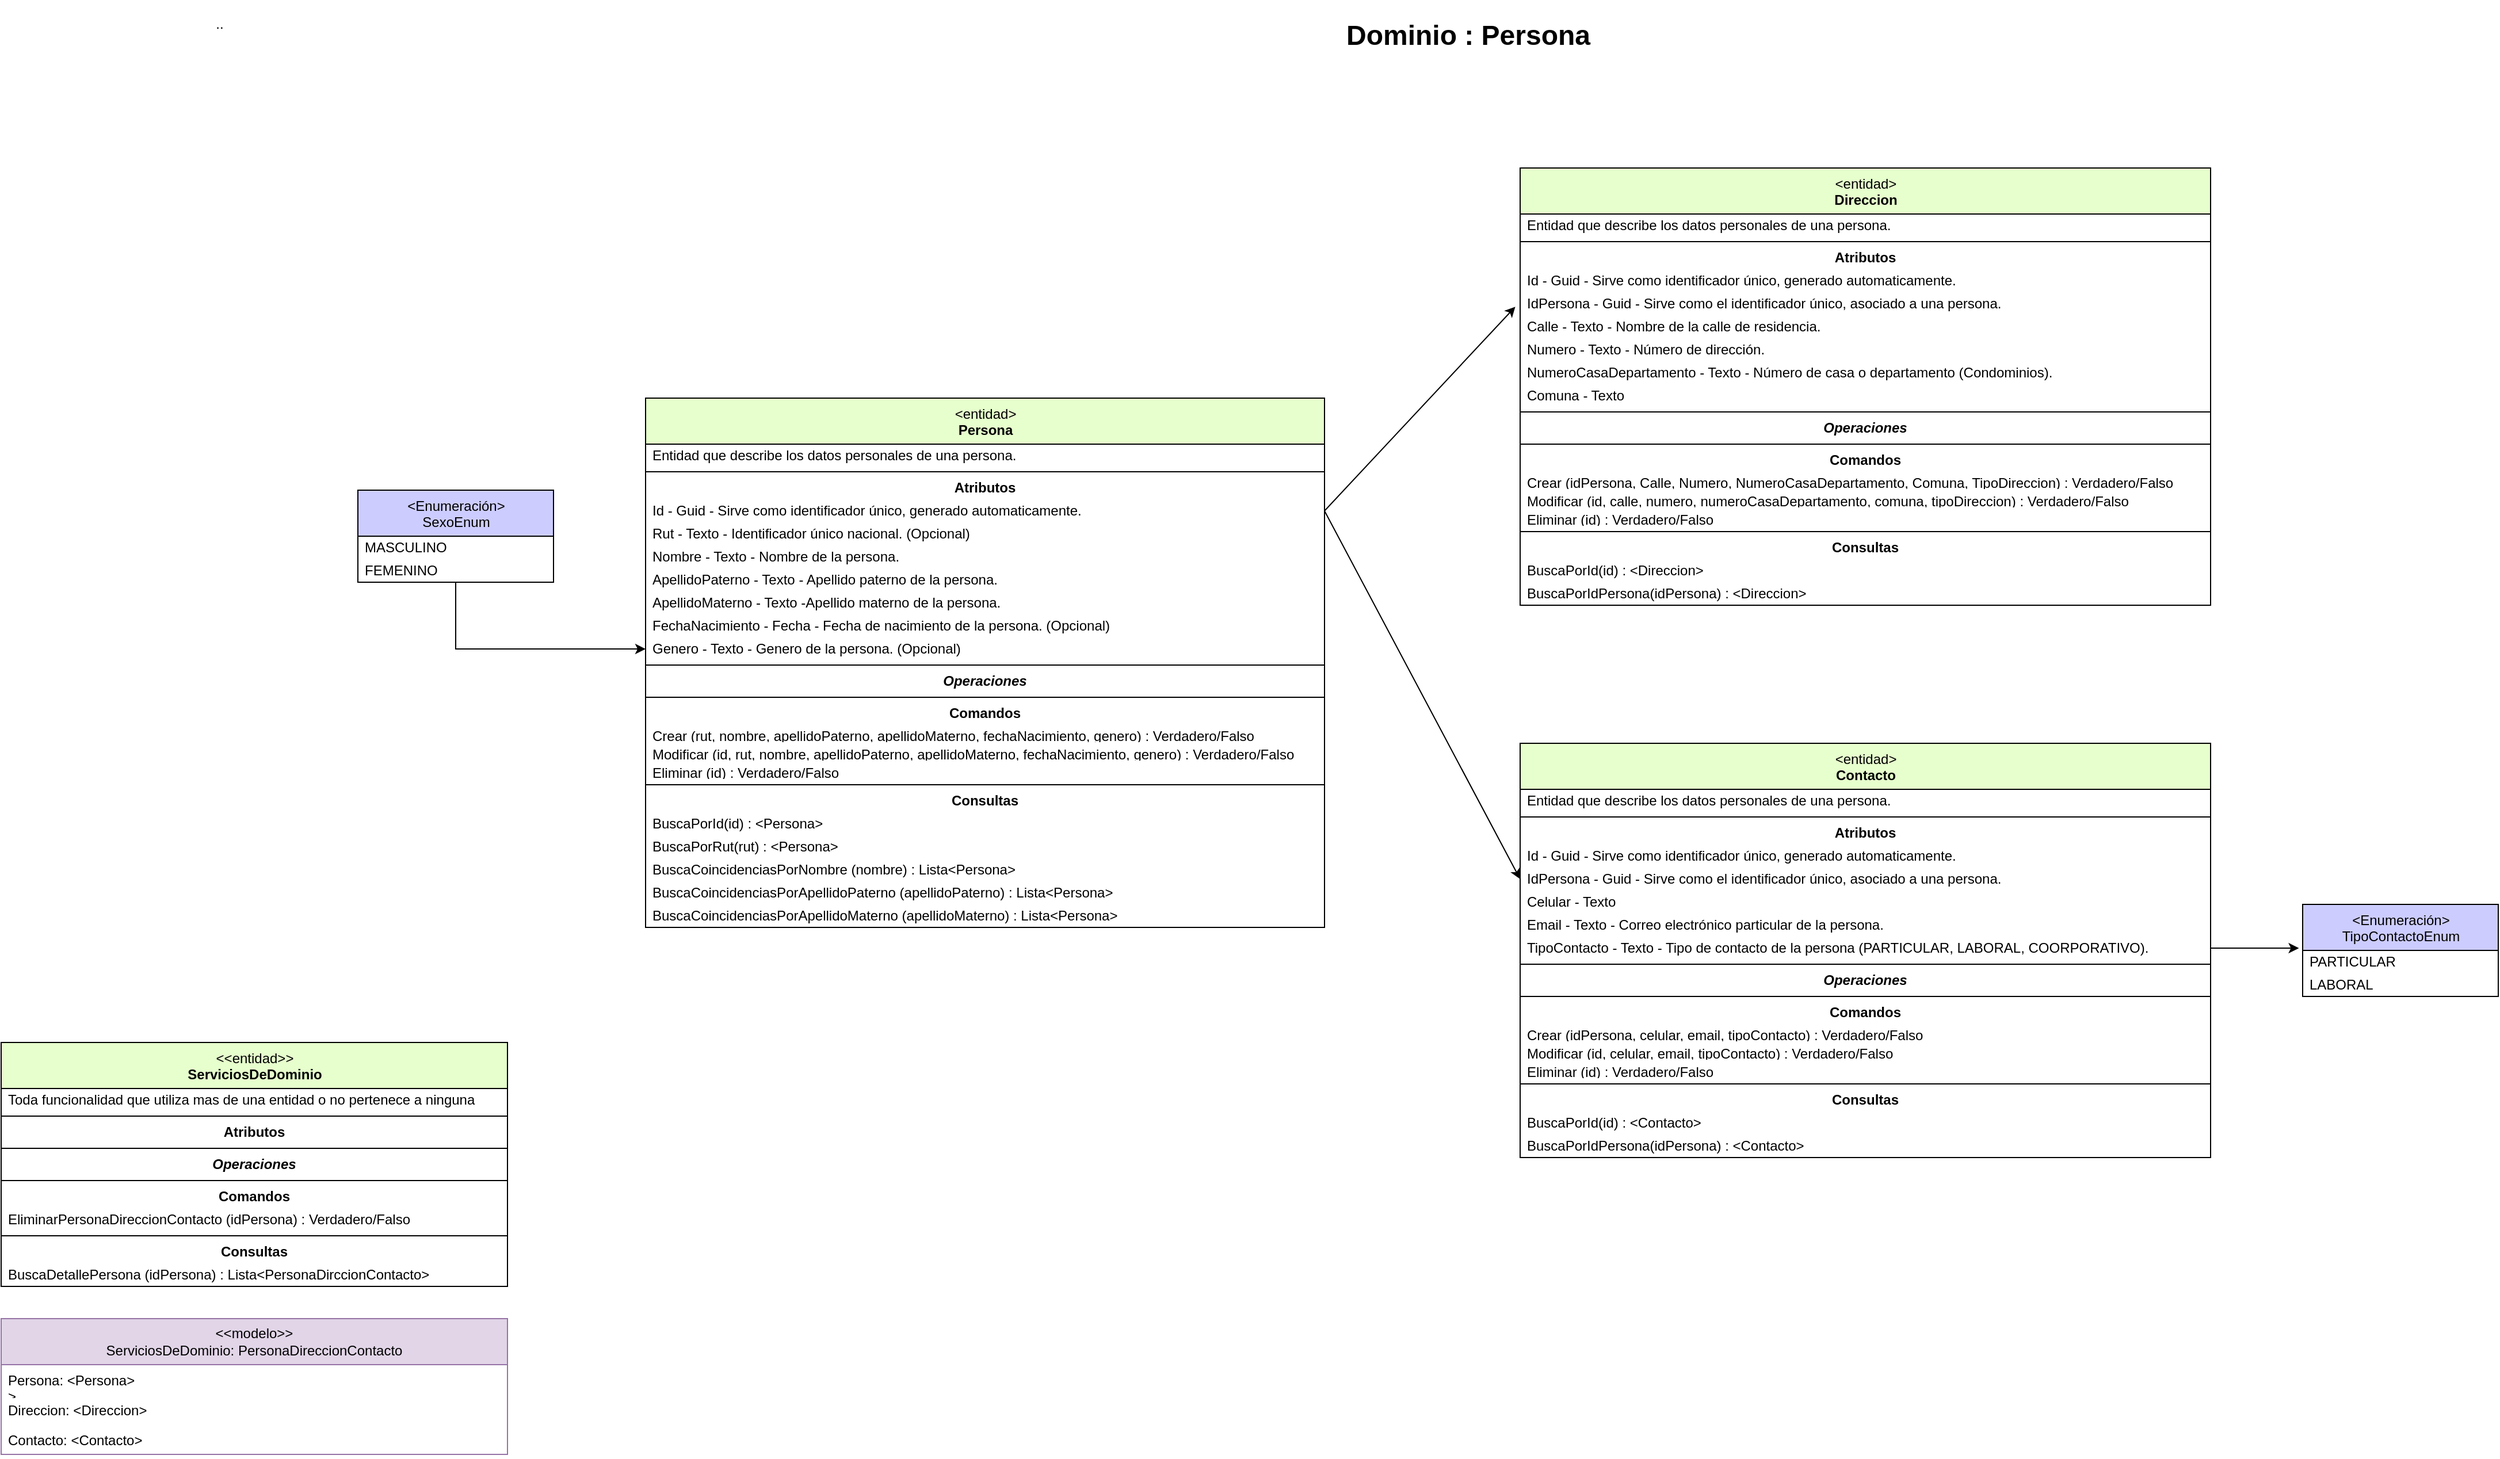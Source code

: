 <mxfile version="22.1.16" type="device">
  <diagram id="axaJpA255Qp3xF8ieOo0" name="Dominio Transitos">
    <mxGraphModel dx="3117" dy="389" grid="1" gridSize="10" guides="1" tooltips="1" connect="1" arrows="1" fold="1" page="1" pageScale="1" pageWidth="1169" pageHeight="827" math="0" shadow="0">
      <root>
        <mxCell id="0" />
        <mxCell id="1" parent="0" />
        <mxCell id="pYLswrqZYhPvGG6OncnL-1" value="&amp;lt;entidad&amp;gt;&lt;br&gt;&lt;b&gt;Persona&lt;/b&gt;" style="swimlane;fontStyle=0;align=center;verticalAlign=top;childLayout=stackLayout;horizontal=1;startSize=40;horizontalStack=0;resizeParent=1;resizeParentMax=0;resizeLast=0;collapsible=0;marginBottom=0;html=1;fillColor=#E6FFCC;" parent="1" vertex="1">
          <mxGeometry x="-760" y="360" width="590" height="460" as="geometry" />
        </mxCell>
        <mxCell id="pYLswrqZYhPvGG6OncnL-85" value="Entidad que describe los datos personales de una persona." style="text;html=1;strokeColor=none;fillColor=none;align=left;verticalAlign=middle;spacingLeft=4;spacingRight=4;overflow=hidden;rotatable=0;points=[[0,0.5],[1,0.5]];portConstraint=eastwest;" parent="pYLswrqZYhPvGG6OncnL-1" vertex="1">
          <mxGeometry y="40" width="590" height="20" as="geometry" />
        </mxCell>
        <mxCell id="pYLswrqZYhPvGG6OncnL-84" value="" style="line;strokeWidth=1;fillColor=none;align=left;verticalAlign=middle;spacingTop=-1;spacingLeft=3;spacingRight=3;rotatable=0;labelPosition=right;points=[];portConstraint=eastwest;" parent="pYLswrqZYhPvGG6OncnL-1" vertex="1">
          <mxGeometry y="60" width="590" height="8" as="geometry" />
        </mxCell>
        <mxCell id="pYLswrqZYhPvGG6OncnL-2" value="&lt;b&gt;Atributos&lt;/b&gt;" style="text;html=1;strokeColor=none;fillColor=none;align=center;verticalAlign=middle;spacingLeft=4;spacingRight=4;overflow=hidden;rotatable=0;points=[[0,0.5],[1,0.5]];portConstraint=eastwest;" parent="pYLswrqZYhPvGG6OncnL-1" vertex="1">
          <mxGeometry y="68" width="590" height="20" as="geometry" />
        </mxCell>
        <mxCell id="JHnltL8-nJGzwgej-gKU-2" value="Id - Guid - Sirve como identificador único, generado automaticamente." style="text;html=1;strokeColor=none;fillColor=none;align=left;verticalAlign=middle;spacingLeft=4;spacingRight=4;overflow=hidden;rotatable=0;points=[[0,0.5],[1,0.5]];portConstraint=eastwest;" parent="pYLswrqZYhPvGG6OncnL-1" vertex="1">
          <mxGeometry y="88" width="590" height="20" as="geometry" />
        </mxCell>
        <mxCell id="pYLswrqZYhPvGG6OncnL-11" value="Rut - Texto - Identificador único nacional. (Opcional)" style="text;html=1;strokeColor=none;fillColor=none;align=left;verticalAlign=middle;spacingLeft=4;spacingRight=4;overflow=hidden;rotatable=0;points=[[0,0.5],[1,0.5]];portConstraint=eastwest;" parent="pYLswrqZYhPvGG6OncnL-1" vertex="1">
          <mxGeometry y="108" width="590" height="20" as="geometry" />
        </mxCell>
        <mxCell id="EbXu0sz_ChYEm4_ZpIHF-2" value="Nombre&amp;nbsp;- Texto - Nombre de la persona." style="text;html=1;strokeColor=none;fillColor=none;align=left;verticalAlign=middle;spacingLeft=4;spacingRight=4;overflow=hidden;rotatable=0;points=[[0,0.5],[1,0.5]];portConstraint=eastwest;" parent="pYLswrqZYhPvGG6OncnL-1" vertex="1">
          <mxGeometry y="128" width="590" height="20" as="geometry" />
        </mxCell>
        <mxCell id="EbXu0sz_ChYEm4_ZpIHF-1" value="ApellidoPaterno&amp;nbsp;- Texto - Apellido paterno de la persona." style="text;html=1;strokeColor=none;fillColor=none;align=left;verticalAlign=middle;spacingLeft=4;spacingRight=4;overflow=hidden;rotatable=0;points=[[0,0.5],[1,0.5]];portConstraint=eastwest;" parent="pYLswrqZYhPvGG6OncnL-1" vertex="1">
          <mxGeometry y="148" width="590" height="20" as="geometry" />
        </mxCell>
        <mxCell id="EbXu0sz_ChYEm4_ZpIHF-5" value="ApellidoMaterno&amp;nbsp;- Texto -Apellido materno de la persona." style="text;html=1;strokeColor=none;fillColor=none;align=left;verticalAlign=middle;spacingLeft=4;spacingRight=4;overflow=hidden;rotatable=0;points=[[0,0.5],[1,0.5]];portConstraint=eastwest;" parent="pYLswrqZYhPvGG6OncnL-1" vertex="1">
          <mxGeometry y="168" width="590" height="20" as="geometry" />
        </mxCell>
        <mxCell id="EbXu0sz_ChYEm4_ZpIHF-4" value="FechaNacimiento - Fecha - Fecha de nacimiento de la persona. (Opcional)" style="text;html=1;strokeColor=none;fillColor=none;align=left;verticalAlign=middle;spacingLeft=4;spacingRight=4;overflow=hidden;rotatable=0;points=[[0,0.5],[1,0.5]];portConstraint=eastwest;" parent="pYLswrqZYhPvGG6OncnL-1" vertex="1">
          <mxGeometry y="188" width="590" height="20" as="geometry" />
        </mxCell>
        <mxCell id="EbXu0sz_ChYEm4_ZpIHF-3" value="Genero - Texto - Genero de la persona. (Opcional)" style="text;html=1;strokeColor=none;fillColor=none;align=left;verticalAlign=middle;spacingLeft=4;spacingRight=4;overflow=hidden;rotatable=0;points=[[0,0.5],[1,0.5]];portConstraint=eastwest;" parent="pYLswrqZYhPvGG6OncnL-1" vertex="1">
          <mxGeometry y="208" width="590" height="20" as="geometry" />
        </mxCell>
        <mxCell id="pYLswrqZYhPvGG6OncnL-6" value="" style="line;strokeWidth=1;fillColor=none;align=left;verticalAlign=middle;spacingTop=-1;spacingLeft=3;spacingRight=3;rotatable=0;labelPosition=right;points=[];portConstraint=eastwest;" parent="pYLswrqZYhPvGG6OncnL-1" vertex="1">
          <mxGeometry y="228" width="590" height="8" as="geometry" />
        </mxCell>
        <mxCell id="pYLswrqZYhPvGG6OncnL-7" value="&lt;b&gt;&lt;i&gt;Operaciones&lt;/i&gt;&lt;/b&gt;" style="text;html=1;strokeColor=none;fillColor=none;align=center;verticalAlign=middle;spacingLeft=4;spacingRight=4;overflow=hidden;rotatable=0;points=[[0,0.5],[1,0.5]];portConstraint=eastwest;" parent="pYLswrqZYhPvGG6OncnL-1" vertex="1">
          <mxGeometry y="236" width="590" height="20" as="geometry" />
        </mxCell>
        <mxCell id="pYLswrqZYhPvGG6OncnL-16" value="" style="line;strokeWidth=1;fillColor=none;align=left;verticalAlign=middle;spacingTop=-1;spacingLeft=3;spacingRight=3;rotatable=0;labelPosition=right;points=[];portConstraint=eastwest;" parent="pYLswrqZYhPvGG6OncnL-1" vertex="1">
          <mxGeometry y="256" width="590" height="8" as="geometry" />
        </mxCell>
        <mxCell id="pYLswrqZYhPvGG6OncnL-18" value="&lt;b&gt;Comandos&lt;/b&gt;" style="text;html=1;strokeColor=none;fillColor=none;align=center;verticalAlign=middle;spacingLeft=4;spacingRight=4;overflow=hidden;rotatable=0;points=[[0,0.5],[1,0.5]];portConstraint=eastwest;" parent="pYLswrqZYhPvGG6OncnL-1" vertex="1">
          <mxGeometry y="264" width="590" height="20" as="geometry" />
        </mxCell>
        <mxCell id="EbXu0sz_ChYEm4_ZpIHF-32" value="&lt;div&gt;Crear (rut, nombre, apellidoPaterno, apellidoMaterno, fechaNacimiento, genero&lt;span style=&quot;background-color: initial;&quot;&gt;) : Verdadero/Falso&lt;/span&gt;&lt;/div&gt;" style="text;html=1;strokeColor=none;fillColor=none;align=left;verticalAlign=middle;spacingLeft=4;spacingRight=4;overflow=hidden;rotatable=0;points=[[0,0.5],[1,0.5]];portConstraint=eastwest;" parent="pYLswrqZYhPvGG6OncnL-1" vertex="1">
          <mxGeometry y="284" width="590" height="16" as="geometry" />
        </mxCell>
        <mxCell id="EbXu0sz_ChYEm4_ZpIHF-34" value="&lt;div&gt;Modificar (id, rut, nombre, apellidoPaterno, apellidoMaterno, fechaNacimiento, genero&lt;span style=&quot;background-color: initial;&quot;&gt;) : Verdadero/Falso&lt;/span&gt;&lt;/div&gt;" style="text;html=1;strokeColor=none;fillColor=none;align=left;verticalAlign=middle;spacingLeft=4;spacingRight=4;overflow=hidden;rotatable=0;points=[[0,0.5],[1,0.5]];portConstraint=eastwest;" parent="pYLswrqZYhPvGG6OncnL-1" vertex="1">
          <mxGeometry y="300" width="590" height="16" as="geometry" />
        </mxCell>
        <mxCell id="EbXu0sz_ChYEm4_ZpIHF-35" value="&lt;div&gt;Eliminar (id&lt;span style=&quot;background-color: initial;&quot;&gt;) : Verdadero/Falso&lt;/span&gt;&lt;/div&gt;" style="text;html=1;strokeColor=none;fillColor=none;align=left;verticalAlign=middle;spacingLeft=4;spacingRight=4;overflow=hidden;rotatable=0;points=[[0,0.5],[1,0.5]];portConstraint=eastwest;" parent="pYLswrqZYhPvGG6OncnL-1" vertex="1">
          <mxGeometry y="316" width="590" height="16" as="geometry" />
        </mxCell>
        <mxCell id="pYLswrqZYhPvGG6OncnL-17" value="" style="line;strokeWidth=1;fillColor=none;align=left;verticalAlign=middle;spacingTop=-1;spacingLeft=3;spacingRight=3;rotatable=0;labelPosition=right;points=[];portConstraint=eastwest;" parent="pYLswrqZYhPvGG6OncnL-1" vertex="1">
          <mxGeometry y="332" width="590" height="8" as="geometry" />
        </mxCell>
        <mxCell id="pYLswrqZYhPvGG6OncnL-20" value="&lt;b&gt;Consultas&lt;/b&gt;" style="text;html=1;strokeColor=none;fillColor=none;align=center;verticalAlign=middle;spacingLeft=4;spacingRight=4;overflow=hidden;rotatable=0;points=[[0,0.5],[1,0.5]];portConstraint=eastwest;" parent="pYLswrqZYhPvGG6OncnL-1" vertex="1">
          <mxGeometry y="340" width="590" height="20" as="geometry" />
        </mxCell>
        <mxCell id="EbXu0sz_ChYEm4_ZpIHF-28" value="BuscaPorId(id) : &amp;lt;Persona&amp;gt;" style="text;html=1;strokeColor=none;fillColor=none;align=left;verticalAlign=middle;spacingLeft=4;spacingRight=4;overflow=hidden;rotatable=0;points=[[0,0.5],[1,0.5]];portConstraint=eastwest;" parent="pYLswrqZYhPvGG6OncnL-1" vertex="1">
          <mxGeometry y="360" width="590" height="20" as="geometry" />
        </mxCell>
        <mxCell id="pYLswrqZYhPvGG6OncnL-19" value="BuscaPorRut(rut) : &amp;lt;Persona&amp;gt;" style="text;html=1;strokeColor=none;fillColor=none;align=left;verticalAlign=middle;spacingLeft=4;spacingRight=4;overflow=hidden;rotatable=0;points=[[0,0.5],[1,0.5]];portConstraint=eastwest;" parent="pYLswrqZYhPvGG6OncnL-1" vertex="1">
          <mxGeometry y="380" width="590" height="20" as="geometry" />
        </mxCell>
        <mxCell id="jItyzTxoOIZ2TyoVM4FB-1" value="BuscaCoincidenciasPorNombre&amp;nbsp;(nombre) : Lista&amp;lt;Persona&amp;gt;" style="text;html=1;strokeColor=none;fillColor=none;align=left;verticalAlign=middle;spacingLeft=4;spacingRight=4;overflow=hidden;rotatable=0;points=[[0,0.5],[1,0.5]];portConstraint=eastwest;" parent="pYLswrqZYhPvGG6OncnL-1" vertex="1">
          <mxGeometry y="400" width="590" height="20" as="geometry" />
        </mxCell>
        <mxCell id="EbXu0sz_ChYEm4_ZpIHF-30" value="BuscaCoincidenciasPorApellidoPaterno&amp;nbsp;(apellidoPaterno) : Lista&amp;lt;Persona&amp;gt;" style="text;html=1;strokeColor=none;fillColor=none;align=left;verticalAlign=middle;spacingLeft=4;spacingRight=4;overflow=hidden;rotatable=0;points=[[0,0.5],[1,0.5]];portConstraint=eastwest;" parent="pYLswrqZYhPvGG6OncnL-1" vertex="1">
          <mxGeometry y="420" width="590" height="20" as="geometry" />
        </mxCell>
        <mxCell id="EbXu0sz_ChYEm4_ZpIHF-31" value="BuscaCoincidenciasPorApellidoMaterno&amp;nbsp;(apellidoMaterno) : Lista&amp;lt;Persona&amp;gt;" style="text;html=1;strokeColor=none;fillColor=none;align=left;verticalAlign=middle;spacingLeft=4;spacingRight=4;overflow=hidden;rotatable=0;points=[[0,0.5],[1,0.5]];portConstraint=eastwest;" parent="pYLswrqZYhPvGG6OncnL-1" vertex="1">
          <mxGeometry y="440" width="590" height="20" as="geometry" />
        </mxCell>
        <mxCell id="pYLswrqZYhPvGG6OncnL-24" value="&lt;h1&gt;&lt;b&gt;&lt;font style=&quot;font-size: 24px;&quot;&gt;Dominio : Persona&lt;/font&gt;&lt;/b&gt;&lt;/h1&gt;" style="text;html=1;strokeColor=none;fillColor=none;align=center;verticalAlign=middle;whiteSpace=wrap;rounded=0;" parent="1" vertex="1">
          <mxGeometry x="-200" y="30" width="310" height="30" as="geometry" />
        </mxCell>
        <mxCell id="sDX3-OLwFtqE5IQQ1U1f-1" value=".." style="text;html=1;strokeColor=none;fillColor=none;align=center;verticalAlign=middle;whiteSpace=wrap;rounded=0;" parent="1" vertex="1">
          <mxGeometry x="-1140" y="20" width="20" height="30" as="geometry" />
        </mxCell>
        <mxCell id="ojsnW5uk8s9jWQKCF5yM-29" style="edgeStyle=orthogonalEdgeStyle;rounded=0;orthogonalLoop=1;jettySize=auto;html=1;entryX=0;entryY=0.5;entryDx=0;entryDy=0;" parent="1" source="ojsnW5uk8s9jWQKCF5yM-25" target="EbXu0sz_ChYEm4_ZpIHF-3" edge="1">
          <mxGeometry relative="1" as="geometry">
            <mxPoint x="-814.34" y="539.46" as="targetPoint" />
          </mxGeometry>
        </mxCell>
        <mxCell id="ojsnW5uk8s9jWQKCF5yM-25" value="&amp;lt;Enumeración&amp;gt;&lt;br&gt;SexoEnum" style="swimlane;fontStyle=0;align=center;verticalAlign=top;childLayout=stackLayout;horizontal=1;startSize=40;horizontalStack=0;resizeParent=1;resizeParentMax=0;resizeLast=0;collapsible=0;marginBottom=0;html=1;fillColor=#CCCCFF;" parent="1" vertex="1">
          <mxGeometry x="-1010" y="440" width="170" height="80" as="geometry" />
        </mxCell>
        <mxCell id="EbXu0sz_ChYEm4_ZpIHF-63" value="MASCULINO" style="text;html=1;strokeColor=none;fillColor=none;align=left;verticalAlign=middle;spacingLeft=4;spacingRight=4;overflow=hidden;rotatable=0;points=[[0,0.5],[1,0.5]];portConstraint=eastwest;" parent="ojsnW5uk8s9jWQKCF5yM-25" vertex="1">
          <mxGeometry y="40" width="170" height="20" as="geometry" />
        </mxCell>
        <mxCell id="EbXu0sz_ChYEm4_ZpIHF-64" value="FEMENINO" style="text;html=1;strokeColor=none;fillColor=none;align=left;verticalAlign=middle;spacingLeft=4;spacingRight=4;overflow=hidden;rotatable=0;points=[[0,0.5],[1,0.5]];portConstraint=eastwest;" parent="ojsnW5uk8s9jWQKCF5yM-25" vertex="1">
          <mxGeometry y="60" width="170" height="20" as="geometry" />
        </mxCell>
        <mxCell id="EbXu0sz_ChYEm4_ZpIHF-36" value="&amp;lt;entidad&amp;gt;&lt;br&gt;&lt;b&gt;Direccion&lt;/b&gt;" style="swimlane;fontStyle=0;align=center;verticalAlign=top;childLayout=stackLayout;horizontal=1;startSize=40;horizontalStack=0;resizeParent=1;resizeParentMax=0;resizeLast=0;collapsible=0;marginBottom=0;html=1;fillColor=#E6FFCC;" parent="1" vertex="1">
          <mxGeometry y="160" width="600" height="380" as="geometry" />
        </mxCell>
        <mxCell id="EbXu0sz_ChYEm4_ZpIHF-37" value="Entidad que describe los datos personales de una persona." style="text;html=1;strokeColor=none;fillColor=none;align=left;verticalAlign=middle;spacingLeft=4;spacingRight=4;overflow=hidden;rotatable=0;points=[[0,0.5],[1,0.5]];portConstraint=eastwest;" parent="EbXu0sz_ChYEm4_ZpIHF-36" vertex="1">
          <mxGeometry y="40" width="600" height="20" as="geometry" />
        </mxCell>
        <mxCell id="EbXu0sz_ChYEm4_ZpIHF-38" value="" style="line;strokeWidth=1;fillColor=none;align=left;verticalAlign=middle;spacingTop=-1;spacingLeft=3;spacingRight=3;rotatable=0;labelPosition=right;points=[];portConstraint=eastwest;" parent="EbXu0sz_ChYEm4_ZpIHF-36" vertex="1">
          <mxGeometry y="60" width="600" height="8" as="geometry" />
        </mxCell>
        <mxCell id="EbXu0sz_ChYEm4_ZpIHF-39" value="&lt;b&gt;Atributos&lt;/b&gt;" style="text;html=1;strokeColor=none;fillColor=none;align=center;verticalAlign=middle;spacingLeft=4;spacingRight=4;overflow=hidden;rotatable=0;points=[[0,0.5],[1,0.5]];portConstraint=eastwest;" parent="EbXu0sz_ChYEm4_ZpIHF-36" vertex="1">
          <mxGeometry y="68" width="600" height="20" as="geometry" />
        </mxCell>
        <mxCell id="EbXu0sz_ChYEm4_ZpIHF-40" value="Id - Guid&amp;nbsp;- Sirve como identificador único, generado automaticamente." style="text;html=1;strokeColor=none;fillColor=none;align=left;verticalAlign=middle;spacingLeft=4;spacingRight=4;overflow=hidden;rotatable=0;points=[[0,0.5],[1,0.5]];portConstraint=eastwest;" parent="EbXu0sz_ChYEm4_ZpIHF-36" vertex="1">
          <mxGeometry y="88" width="600" height="20" as="geometry" />
        </mxCell>
        <mxCell id="EbXu0sz_ChYEm4_ZpIHF-61" value="IdPersona - Guid - Sirve como el identificador único, asociado a una persona." style="text;html=1;strokeColor=none;fillColor=none;align=left;verticalAlign=middle;spacingLeft=4;spacingRight=4;overflow=hidden;rotatable=0;points=[[0,0.5],[1,0.5]];portConstraint=eastwest;" parent="EbXu0sz_ChYEm4_ZpIHF-36" vertex="1">
          <mxGeometry y="108" width="600" height="20" as="geometry" />
        </mxCell>
        <mxCell id="EbXu0sz_ChYEm4_ZpIHF-66" value="Calle - Texto - Nombre de la calle de residencia." style="text;html=1;strokeColor=none;fillColor=none;align=left;verticalAlign=middle;spacingLeft=4;spacingRight=4;overflow=hidden;rotatable=0;points=[[0,0.5],[1,0.5]];portConstraint=eastwest;" parent="EbXu0sz_ChYEm4_ZpIHF-36" vertex="1">
          <mxGeometry y="128" width="600" height="20" as="geometry" />
        </mxCell>
        <mxCell id="CUUe3MoHiiGY6zqLGDCS-44" value="Numero - Texto - Número de dirección." style="text;html=1;strokeColor=none;fillColor=none;align=left;verticalAlign=middle;spacingLeft=4;spacingRight=4;overflow=hidden;rotatable=0;points=[[0,0.5],[1,0.5]];portConstraint=eastwest;" parent="EbXu0sz_ChYEm4_ZpIHF-36" vertex="1">
          <mxGeometry y="148" width="600" height="20" as="geometry" />
        </mxCell>
        <mxCell id="CUUe3MoHiiGY6zqLGDCS-65" value="NumeroCasaDepartamento - Texto - Número de casa o departamento (Condominios)." style="text;html=1;strokeColor=none;fillColor=none;align=left;verticalAlign=middle;spacingLeft=4;spacingRight=4;overflow=hidden;rotatable=0;points=[[0,0.5],[1,0.5]];portConstraint=eastwest;" parent="EbXu0sz_ChYEm4_ZpIHF-36" vertex="1">
          <mxGeometry y="168" width="600" height="20" as="geometry" />
        </mxCell>
        <mxCell id="CUUe3MoHiiGY6zqLGDCS-66" value="Comuna - Texto" style="text;html=1;strokeColor=none;fillColor=none;align=left;verticalAlign=middle;spacingLeft=4;spacingRight=4;overflow=hidden;rotatable=0;points=[[0,0.5],[1,0.5]];portConstraint=eastwest;" parent="EbXu0sz_ChYEm4_ZpIHF-36" vertex="1">
          <mxGeometry y="188" width="600" height="20" as="geometry" />
        </mxCell>
        <mxCell id="EbXu0sz_ChYEm4_ZpIHF-47" value="" style="line;strokeWidth=1;fillColor=none;align=left;verticalAlign=middle;spacingTop=-1;spacingLeft=3;spacingRight=3;rotatable=0;labelPosition=right;points=[];portConstraint=eastwest;" parent="EbXu0sz_ChYEm4_ZpIHF-36" vertex="1">
          <mxGeometry y="208" width="600" height="8" as="geometry" />
        </mxCell>
        <mxCell id="EbXu0sz_ChYEm4_ZpIHF-48" value="&lt;b&gt;&lt;i&gt;Operaciones&lt;/i&gt;&lt;/b&gt;" style="text;html=1;strokeColor=none;fillColor=none;align=center;verticalAlign=middle;spacingLeft=4;spacingRight=4;overflow=hidden;rotatable=0;points=[[0,0.5],[1,0.5]];portConstraint=eastwest;" parent="EbXu0sz_ChYEm4_ZpIHF-36" vertex="1">
          <mxGeometry y="216" width="600" height="20" as="geometry" />
        </mxCell>
        <mxCell id="EbXu0sz_ChYEm4_ZpIHF-49" value="" style="line;strokeWidth=1;fillColor=none;align=left;verticalAlign=middle;spacingTop=-1;spacingLeft=3;spacingRight=3;rotatable=0;labelPosition=right;points=[];portConstraint=eastwest;" parent="EbXu0sz_ChYEm4_ZpIHF-36" vertex="1">
          <mxGeometry y="236" width="600" height="8" as="geometry" />
        </mxCell>
        <mxCell id="EbXu0sz_ChYEm4_ZpIHF-50" value="&lt;b&gt;Comandos&lt;/b&gt;" style="text;html=1;strokeColor=none;fillColor=none;align=center;verticalAlign=middle;spacingLeft=4;spacingRight=4;overflow=hidden;rotatable=0;points=[[0,0.5],[1,0.5]];portConstraint=eastwest;" parent="EbXu0sz_ChYEm4_ZpIHF-36" vertex="1">
          <mxGeometry y="244" width="600" height="20" as="geometry" />
        </mxCell>
        <mxCell id="EbXu0sz_ChYEm4_ZpIHF-51" value="&lt;div&gt;Crear (idPersona, Calle, Numero, NumeroCasaDepartamento, Comuna, TipoDireccion&lt;span style=&quot;background-color: initial;&quot;&gt;) : Verdadero/Falso&lt;/span&gt;&lt;/div&gt;" style="text;html=1;strokeColor=none;fillColor=none;align=left;verticalAlign=middle;spacingLeft=4;spacingRight=4;overflow=hidden;rotatable=0;points=[[0,0.5],[1,0.5]];portConstraint=eastwest;" parent="EbXu0sz_ChYEm4_ZpIHF-36" vertex="1">
          <mxGeometry y="264" width="600" height="16" as="geometry" />
        </mxCell>
        <mxCell id="EbXu0sz_ChYEm4_ZpIHF-52" value="&lt;div&gt;Modificar (id, calle, numero, numeroCasaDepartamento, comuna, tipoDireccion&lt;span style=&quot;background-color: initial;&quot;&gt;) : Verdadero/Falso&lt;/span&gt;&lt;/div&gt;" style="text;html=1;strokeColor=none;fillColor=none;align=left;verticalAlign=middle;spacingLeft=4;spacingRight=4;overflow=hidden;rotatable=0;points=[[0,0.5],[1,0.5]];portConstraint=eastwest;" parent="EbXu0sz_ChYEm4_ZpIHF-36" vertex="1">
          <mxGeometry y="280" width="600" height="16" as="geometry" />
        </mxCell>
        <mxCell id="EbXu0sz_ChYEm4_ZpIHF-53" value="&lt;div&gt;Eliminar (id&lt;span style=&quot;background-color: initial;&quot;&gt;) : Verdadero/Falso&lt;/span&gt;&lt;/div&gt;" style="text;html=1;strokeColor=none;fillColor=none;align=left;verticalAlign=middle;spacingLeft=4;spacingRight=4;overflow=hidden;rotatable=0;points=[[0,0.5],[1,0.5]];portConstraint=eastwest;" parent="EbXu0sz_ChYEm4_ZpIHF-36" vertex="1">
          <mxGeometry y="296" width="600" height="16" as="geometry" />
        </mxCell>
        <mxCell id="EbXu0sz_ChYEm4_ZpIHF-54" value="" style="line;strokeWidth=1;fillColor=none;align=left;verticalAlign=middle;spacingTop=-1;spacingLeft=3;spacingRight=3;rotatable=0;labelPosition=right;points=[];portConstraint=eastwest;" parent="EbXu0sz_ChYEm4_ZpIHF-36" vertex="1">
          <mxGeometry y="312" width="600" height="8" as="geometry" />
        </mxCell>
        <mxCell id="EbXu0sz_ChYEm4_ZpIHF-55" value="&lt;b&gt;Consultas&lt;/b&gt;" style="text;html=1;strokeColor=none;fillColor=none;align=center;verticalAlign=middle;spacingLeft=4;spacingRight=4;overflow=hidden;rotatable=0;points=[[0,0.5],[1,0.5]];portConstraint=eastwest;" parent="EbXu0sz_ChYEm4_ZpIHF-36" vertex="1">
          <mxGeometry y="320" width="600" height="20" as="geometry" />
        </mxCell>
        <mxCell id="EbXu0sz_ChYEm4_ZpIHF-56" value="BuscaPorId(id) : &amp;lt;Direccion&amp;gt;" style="text;html=1;strokeColor=none;fillColor=none;align=left;verticalAlign=middle;spacingLeft=4;spacingRight=4;overflow=hidden;rotatable=0;points=[[0,0.5],[1,0.5]];portConstraint=eastwest;" parent="EbXu0sz_ChYEm4_ZpIHF-36" vertex="1">
          <mxGeometry y="340" width="600" height="20" as="geometry" />
        </mxCell>
        <mxCell id="EbXu0sz_ChYEm4_ZpIHF-57" value="BuscaPorIdPersona(idPersona) : &amp;lt;Direccion&amp;gt;" style="text;html=1;strokeColor=none;fillColor=none;align=left;verticalAlign=middle;spacingLeft=4;spacingRight=4;overflow=hidden;rotatable=0;points=[[0,0.5],[1,0.5]];portConstraint=eastwest;" parent="EbXu0sz_ChYEm4_ZpIHF-36" vertex="1">
          <mxGeometry y="360" width="600" height="20" as="geometry" />
        </mxCell>
        <mxCell id="CUUe3MoHiiGY6zqLGDCS-23" value="&amp;lt;entidad&amp;gt;&lt;br&gt;&lt;b&gt;Contacto&lt;/b&gt;" style="swimlane;fontStyle=0;align=center;verticalAlign=top;childLayout=stackLayout;horizontal=1;startSize=40;horizontalStack=0;resizeParent=1;resizeParentMax=0;resizeLast=0;collapsible=0;marginBottom=0;html=1;fillColor=#E6FFCC;" parent="1" vertex="1">
          <mxGeometry y="660" width="600" height="360" as="geometry" />
        </mxCell>
        <mxCell id="CUUe3MoHiiGY6zqLGDCS-24" value="Entidad que describe los datos personales de una persona." style="text;html=1;strokeColor=none;fillColor=none;align=left;verticalAlign=middle;spacingLeft=4;spacingRight=4;overflow=hidden;rotatable=0;points=[[0,0.5],[1,0.5]];portConstraint=eastwest;" parent="CUUe3MoHiiGY6zqLGDCS-23" vertex="1">
          <mxGeometry y="40" width="600" height="20" as="geometry" />
        </mxCell>
        <mxCell id="CUUe3MoHiiGY6zqLGDCS-25" value="" style="line;strokeWidth=1;fillColor=none;align=left;verticalAlign=middle;spacingTop=-1;spacingLeft=3;spacingRight=3;rotatable=0;labelPosition=right;points=[];portConstraint=eastwest;" parent="CUUe3MoHiiGY6zqLGDCS-23" vertex="1">
          <mxGeometry y="60" width="600" height="8" as="geometry" />
        </mxCell>
        <mxCell id="CUUe3MoHiiGY6zqLGDCS-26" value="&lt;b&gt;Atributos&lt;/b&gt;" style="text;html=1;strokeColor=none;fillColor=none;align=center;verticalAlign=middle;spacingLeft=4;spacingRight=4;overflow=hidden;rotatable=0;points=[[0,0.5],[1,0.5]];portConstraint=eastwest;" parent="CUUe3MoHiiGY6zqLGDCS-23" vertex="1">
          <mxGeometry y="68" width="600" height="20" as="geometry" />
        </mxCell>
        <mxCell id="CUUe3MoHiiGY6zqLGDCS-27" value="Id - Guid&amp;nbsp;- Sirve como identificador único, generado automaticamente." style="text;html=1;strokeColor=none;fillColor=none;align=left;verticalAlign=middle;spacingLeft=4;spacingRight=4;overflow=hidden;rotatable=0;points=[[0,0.5],[1,0.5]];portConstraint=eastwest;" parent="CUUe3MoHiiGY6zqLGDCS-23" vertex="1">
          <mxGeometry y="88" width="600" height="20" as="geometry" />
        </mxCell>
        <mxCell id="CUUe3MoHiiGY6zqLGDCS-28" value="IdPersona - Guid - Sirve como el identificador único, asociado a una persona." style="text;html=1;strokeColor=none;fillColor=none;align=left;verticalAlign=middle;spacingLeft=4;spacingRight=4;overflow=hidden;rotatable=0;points=[[0,0.5],[1,0.5]];portConstraint=eastwest;" parent="CUUe3MoHiiGY6zqLGDCS-23" vertex="1">
          <mxGeometry y="108" width="600" height="20" as="geometry" />
        </mxCell>
        <mxCell id="CUUe3MoHiiGY6zqLGDCS-29" value="Celular - Texto" style="text;html=1;strokeColor=none;fillColor=none;align=left;verticalAlign=middle;spacingLeft=4;spacingRight=4;overflow=hidden;rotatable=0;points=[[0,0.5],[1,0.5]];portConstraint=eastwest;" parent="CUUe3MoHiiGY6zqLGDCS-23" vertex="1">
          <mxGeometry y="128" width="600" height="20" as="geometry" />
        </mxCell>
        <mxCell id="CUUe3MoHiiGY6zqLGDCS-30" value="Email - Texto - Correo electrónico particular de la persona." style="text;html=1;strokeColor=none;fillColor=none;align=left;verticalAlign=middle;spacingLeft=4;spacingRight=4;overflow=hidden;rotatable=0;points=[[0,0.5],[1,0.5]];portConstraint=eastwest;" parent="CUUe3MoHiiGY6zqLGDCS-23" vertex="1">
          <mxGeometry y="148" width="600" height="20" as="geometry" />
        </mxCell>
        <mxCell id="CUUe3MoHiiGY6zqLGDCS-32" value="TipoContacto - Texto - Tipo de contacto de la persona (PARTICULAR, LABORAL, COORPORATIVO)." style="text;html=1;strokeColor=none;fillColor=none;align=left;verticalAlign=middle;spacingLeft=4;spacingRight=4;overflow=hidden;rotatable=0;points=[[0,0.5],[1,0.5]];portConstraint=eastwest;" parent="CUUe3MoHiiGY6zqLGDCS-23" vertex="1">
          <mxGeometry y="168" width="600" height="20" as="geometry" />
        </mxCell>
        <mxCell id="CUUe3MoHiiGY6zqLGDCS-33" value="" style="line;strokeWidth=1;fillColor=none;align=left;verticalAlign=middle;spacingTop=-1;spacingLeft=3;spacingRight=3;rotatable=0;labelPosition=right;points=[];portConstraint=eastwest;" parent="CUUe3MoHiiGY6zqLGDCS-23" vertex="1">
          <mxGeometry y="188" width="600" height="8" as="geometry" />
        </mxCell>
        <mxCell id="CUUe3MoHiiGY6zqLGDCS-34" value="&lt;b&gt;&lt;i&gt;Operaciones&lt;/i&gt;&lt;/b&gt;" style="text;html=1;strokeColor=none;fillColor=none;align=center;verticalAlign=middle;spacingLeft=4;spacingRight=4;overflow=hidden;rotatable=0;points=[[0,0.5],[1,0.5]];portConstraint=eastwest;" parent="CUUe3MoHiiGY6zqLGDCS-23" vertex="1">
          <mxGeometry y="196" width="600" height="20" as="geometry" />
        </mxCell>
        <mxCell id="CUUe3MoHiiGY6zqLGDCS-35" value="" style="line;strokeWidth=1;fillColor=none;align=left;verticalAlign=middle;spacingTop=-1;spacingLeft=3;spacingRight=3;rotatable=0;labelPosition=right;points=[];portConstraint=eastwest;" parent="CUUe3MoHiiGY6zqLGDCS-23" vertex="1">
          <mxGeometry y="216" width="600" height="8" as="geometry" />
        </mxCell>
        <mxCell id="CUUe3MoHiiGY6zqLGDCS-36" value="&lt;b&gt;Comandos&lt;/b&gt;" style="text;html=1;strokeColor=none;fillColor=none;align=center;verticalAlign=middle;spacingLeft=4;spacingRight=4;overflow=hidden;rotatable=0;points=[[0,0.5],[1,0.5]];portConstraint=eastwest;" parent="CUUe3MoHiiGY6zqLGDCS-23" vertex="1">
          <mxGeometry y="224" width="600" height="20" as="geometry" />
        </mxCell>
        <mxCell id="CUUe3MoHiiGY6zqLGDCS-37" value="&lt;div&gt;Crear (idPersona, celular, email, tipoContacto&lt;span style=&quot;background-color: initial;&quot;&gt;) : Verdadero/Falso&lt;/span&gt;&lt;/div&gt;" style="text;html=1;strokeColor=none;fillColor=none;align=left;verticalAlign=middle;spacingLeft=4;spacingRight=4;overflow=hidden;rotatable=0;points=[[0,0.5],[1,0.5]];portConstraint=eastwest;" parent="CUUe3MoHiiGY6zqLGDCS-23" vertex="1">
          <mxGeometry y="244" width="600" height="16" as="geometry" />
        </mxCell>
        <mxCell id="CUUe3MoHiiGY6zqLGDCS-38" value="&lt;div&gt;Modificar (id, celular, email, tipoContacto&lt;span style=&quot;background-color: initial;&quot;&gt;) : Verdadero/Falso&lt;/span&gt;&lt;/div&gt;" style="text;html=1;strokeColor=none;fillColor=none;align=left;verticalAlign=middle;spacingLeft=4;spacingRight=4;overflow=hidden;rotatable=0;points=[[0,0.5],[1,0.5]];portConstraint=eastwest;" parent="CUUe3MoHiiGY6zqLGDCS-23" vertex="1">
          <mxGeometry y="260" width="600" height="16" as="geometry" />
        </mxCell>
        <mxCell id="CUUe3MoHiiGY6zqLGDCS-39" value="&lt;div&gt;Eliminar (id&lt;span style=&quot;background-color: initial;&quot;&gt;) : Verdadero/Falso&lt;/span&gt;&lt;/div&gt;" style="text;html=1;strokeColor=none;fillColor=none;align=left;verticalAlign=middle;spacingLeft=4;spacingRight=4;overflow=hidden;rotatable=0;points=[[0,0.5],[1,0.5]];portConstraint=eastwest;" parent="CUUe3MoHiiGY6zqLGDCS-23" vertex="1">
          <mxGeometry y="276" width="600" height="16" as="geometry" />
        </mxCell>
        <mxCell id="CUUe3MoHiiGY6zqLGDCS-40" value="" style="line;strokeWidth=1;fillColor=none;align=left;verticalAlign=middle;spacingTop=-1;spacingLeft=3;spacingRight=3;rotatable=0;labelPosition=right;points=[];portConstraint=eastwest;" parent="CUUe3MoHiiGY6zqLGDCS-23" vertex="1">
          <mxGeometry y="292" width="600" height="8" as="geometry" />
        </mxCell>
        <mxCell id="CUUe3MoHiiGY6zqLGDCS-41" value="&lt;b&gt;Consultas&lt;/b&gt;" style="text;html=1;strokeColor=none;fillColor=none;align=center;verticalAlign=middle;spacingLeft=4;spacingRight=4;overflow=hidden;rotatable=0;points=[[0,0.5],[1,0.5]];portConstraint=eastwest;" parent="CUUe3MoHiiGY6zqLGDCS-23" vertex="1">
          <mxGeometry y="300" width="600" height="20" as="geometry" />
        </mxCell>
        <mxCell id="CUUe3MoHiiGY6zqLGDCS-42" value="BuscaPorId(id) : &amp;lt;Contacto&amp;gt;" style="text;html=1;strokeColor=none;fillColor=none;align=left;verticalAlign=middle;spacingLeft=4;spacingRight=4;overflow=hidden;rotatable=0;points=[[0,0.5],[1,0.5]];portConstraint=eastwest;" parent="CUUe3MoHiiGY6zqLGDCS-23" vertex="1">
          <mxGeometry y="320" width="600" height="20" as="geometry" />
        </mxCell>
        <mxCell id="CUUe3MoHiiGY6zqLGDCS-43" value="BuscaPorIdPersona(idPersona) : &amp;lt;Contacto&amp;gt;" style="text;html=1;strokeColor=none;fillColor=none;align=left;verticalAlign=middle;spacingLeft=4;spacingRight=4;overflow=hidden;rotatable=0;points=[[0,0.5],[1,0.5]];portConstraint=eastwest;" parent="CUUe3MoHiiGY6zqLGDCS-23" vertex="1">
          <mxGeometry y="340" width="600" height="20" as="geometry" />
        </mxCell>
        <mxCell id="CUUe3MoHiiGY6zqLGDCS-71" value="" style="endArrow=classic;html=1;rounded=0;entryX=-0.007;entryY=0.629;entryDx=0;entryDy=0;entryPerimeter=0;exitX=1;exitY=0.5;exitDx=0;exitDy=0;" parent="1" source="JHnltL8-nJGzwgej-gKU-2" target="EbXu0sz_ChYEm4_ZpIHF-61" edge="1">
          <mxGeometry width="50" height="50" relative="1" as="geometry">
            <mxPoint x="110" y="360" as="sourcePoint" />
            <mxPoint x="160" y="310" as="targetPoint" />
          </mxGeometry>
        </mxCell>
        <mxCell id="CUUe3MoHiiGY6zqLGDCS-74" value="&amp;lt;Enumeración&amp;gt;&lt;br&gt;TipoContactoEnum" style="swimlane;fontStyle=0;align=center;verticalAlign=top;childLayout=stackLayout;horizontal=1;startSize=40;horizontalStack=0;resizeParent=1;resizeParentMax=0;resizeLast=0;collapsible=0;marginBottom=0;html=1;fillColor=#CCCCFF;" parent="1" vertex="1">
          <mxGeometry x="680" y="800" width="170" height="80" as="geometry" />
        </mxCell>
        <mxCell id="CUUe3MoHiiGY6zqLGDCS-75" value="PARTICULAR" style="text;html=1;strokeColor=none;fillColor=none;align=left;verticalAlign=middle;spacingLeft=4;spacingRight=4;overflow=hidden;rotatable=0;points=[[0,0.5],[1,0.5]];portConstraint=eastwest;" parent="CUUe3MoHiiGY6zqLGDCS-74" vertex="1">
          <mxGeometry y="40" width="170" height="20" as="geometry" />
        </mxCell>
        <mxCell id="CUUe3MoHiiGY6zqLGDCS-76" value="LABORAL" style="text;html=1;strokeColor=none;fillColor=none;align=left;verticalAlign=middle;spacingLeft=4;spacingRight=4;overflow=hidden;rotatable=0;points=[[0,0.5],[1,0.5]];portConstraint=eastwest;" parent="CUUe3MoHiiGY6zqLGDCS-74" vertex="1">
          <mxGeometry y="60" width="170" height="20" as="geometry" />
        </mxCell>
        <mxCell id="CUUe3MoHiiGY6zqLGDCS-77" value="" style="endArrow=classic;html=1;rounded=0;entryX=-0.019;entryY=-0.098;entryDx=0;entryDy=0;exitX=1;exitY=0.5;exitDx=0;exitDy=0;entryPerimeter=0;" parent="1" source="CUUe3MoHiiGY6zqLGDCS-32" target="CUUe3MoHiiGY6zqLGDCS-75" edge="1">
          <mxGeometry width="50" height="50" relative="1" as="geometry">
            <mxPoint x="360" y="880" as="sourcePoint" />
            <mxPoint x="410" y="830" as="targetPoint" />
          </mxGeometry>
        </mxCell>
        <mxCell id="CUUe3MoHiiGY6zqLGDCS-78" value="" style="endArrow=classic;html=1;rounded=0;exitX=1;exitY=0.5;exitDx=0;exitDy=0;entryX=0;entryY=0.5;entryDx=0;entryDy=0;" parent="1" source="JHnltL8-nJGzwgej-gKU-2" target="CUUe3MoHiiGY6zqLGDCS-28" edge="1">
          <mxGeometry width="50" height="50" relative="1" as="geometry">
            <mxPoint x="50" y="630" as="sourcePoint" />
            <mxPoint x="100" y="580" as="targetPoint" />
          </mxGeometry>
        </mxCell>
        <mxCell id="CUUe3MoHiiGY6zqLGDCS-79" value="&amp;lt;&amp;lt;entidad&amp;gt;&amp;gt;&lt;br&gt;&lt;b&gt;ServiciosDeDominio&lt;/b&gt;" style="swimlane;fontStyle=0;align=center;verticalAlign=top;childLayout=stackLayout;horizontal=1;startSize=40;horizontalStack=0;resizeParent=1;resizeParentMax=0;resizeLast=0;collapsible=0;marginBottom=0;html=1;fillColor=#E6FFCC;" parent="1" vertex="1">
          <mxGeometry x="-1320" y="920" width="440" height="212" as="geometry" />
        </mxCell>
        <mxCell id="CUUe3MoHiiGY6zqLGDCS-80" value="Toda funcionalidad que utiliza mas de una entidad o no pertenece a ninguna" style="text;html=1;strokeColor=none;fillColor=none;align=left;verticalAlign=middle;spacingLeft=4;spacingRight=4;overflow=hidden;rotatable=0;points=[[0,0.5],[1,0.5]];portConstraint=eastwest;" parent="CUUe3MoHiiGY6zqLGDCS-79" vertex="1">
          <mxGeometry y="40" width="440" height="20" as="geometry" />
        </mxCell>
        <mxCell id="CUUe3MoHiiGY6zqLGDCS-81" value="" style="line;strokeWidth=1;fillColor=none;align=left;verticalAlign=middle;spacingTop=-1;spacingLeft=3;spacingRight=3;rotatable=0;labelPosition=right;points=[];portConstraint=eastwest;" parent="CUUe3MoHiiGY6zqLGDCS-79" vertex="1">
          <mxGeometry y="60" width="440" height="8" as="geometry" />
        </mxCell>
        <mxCell id="CUUe3MoHiiGY6zqLGDCS-82" value="&lt;b&gt;Atributos&lt;/b&gt;" style="text;html=1;strokeColor=none;fillColor=none;align=center;verticalAlign=middle;spacingLeft=4;spacingRight=4;overflow=hidden;rotatable=0;points=[[0,0.5],[1,0.5]];portConstraint=eastwest;" parent="CUUe3MoHiiGY6zqLGDCS-79" vertex="1">
          <mxGeometry y="68" width="440" height="20" as="geometry" />
        </mxCell>
        <mxCell id="CUUe3MoHiiGY6zqLGDCS-83" value="" style="line;strokeWidth=1;fillColor=none;align=left;verticalAlign=middle;spacingTop=-1;spacingLeft=3;spacingRight=3;rotatable=0;labelPosition=right;points=[];portConstraint=eastwest;" parent="CUUe3MoHiiGY6zqLGDCS-79" vertex="1">
          <mxGeometry y="88" width="440" height="8" as="geometry" />
        </mxCell>
        <mxCell id="CUUe3MoHiiGY6zqLGDCS-84" value="&lt;b&gt;&lt;i&gt;Operaciones&lt;/i&gt;&lt;/b&gt;" style="text;html=1;strokeColor=none;fillColor=none;align=center;verticalAlign=middle;spacingLeft=4;spacingRight=4;overflow=hidden;rotatable=0;points=[[0,0.5],[1,0.5]];portConstraint=eastwest;" parent="CUUe3MoHiiGY6zqLGDCS-79" vertex="1">
          <mxGeometry y="96" width="440" height="20" as="geometry" />
        </mxCell>
        <mxCell id="CUUe3MoHiiGY6zqLGDCS-85" value="" style="line;strokeWidth=1;fillColor=none;align=left;verticalAlign=middle;spacingTop=-1;spacingLeft=3;spacingRight=3;rotatable=0;labelPosition=right;points=[];portConstraint=eastwest;" parent="CUUe3MoHiiGY6zqLGDCS-79" vertex="1">
          <mxGeometry y="116" width="440" height="8" as="geometry" />
        </mxCell>
        <mxCell id="CUUe3MoHiiGY6zqLGDCS-86" value="&lt;b&gt;Comandos&lt;/b&gt;" style="text;html=1;strokeColor=none;fillColor=none;align=center;verticalAlign=middle;spacingLeft=4;spacingRight=4;overflow=hidden;rotatable=0;points=[[0,0.5],[1,0.5]];portConstraint=eastwest;" parent="CUUe3MoHiiGY6zqLGDCS-79" vertex="1">
          <mxGeometry y="124" width="440" height="20" as="geometry" />
        </mxCell>
        <mxCell id="CUUe3MoHiiGY6zqLGDCS-98" value="&lt;font style=&quot;font-size: 12px;&quot;&gt;EliminarPersonaDireccionContacto (idPersona&lt;/font&gt;&lt;font style=&quot;font-size: 12px;&quot;&gt;) : Verdadero/Falso&amp;nbsp;&lt;/font&gt;" style="text;html=1;strokeColor=none;fillColor=none;align=left;verticalAlign=middle;spacingLeft=4;spacingRight=4;overflow=hidden;rotatable=0;points=[[0,0.5],[1,0.5]];portConstraint=eastwest;" parent="CUUe3MoHiiGY6zqLGDCS-79" vertex="1">
          <mxGeometry y="144" width="440" height="20" as="geometry" />
        </mxCell>
        <mxCell id="CUUe3MoHiiGY6zqLGDCS-99" value="" style="line;strokeWidth=1;fillColor=none;align=left;verticalAlign=middle;spacingTop=-1;spacingLeft=3;spacingRight=3;rotatable=0;labelPosition=right;points=[];portConstraint=eastwest;" parent="CUUe3MoHiiGY6zqLGDCS-79" vertex="1">
          <mxGeometry y="164" width="440" height="8" as="geometry" />
        </mxCell>
        <mxCell id="CUUe3MoHiiGY6zqLGDCS-100" value="&lt;b&gt;Consultas&lt;/b&gt;" style="text;html=1;strokeColor=none;fillColor=none;align=center;verticalAlign=middle;spacingLeft=4;spacingRight=4;overflow=hidden;rotatable=0;points=[[0,0.5],[1,0.5]];portConstraint=eastwest;" parent="CUUe3MoHiiGY6zqLGDCS-79" vertex="1">
          <mxGeometry y="172" width="440" height="20" as="geometry" />
        </mxCell>
        <mxCell id="CUUe3MoHiiGY6zqLGDCS-101" value="&lt;font style=&quot;font-size: 12px;&quot;&gt;BuscaDetallePersona (idPersona&lt;/font&gt;&lt;font style=&quot;font-size: 12px;&quot;&gt;) : Lista&amp;lt;PersonaDirccionContacto&amp;gt;&amp;nbsp;&lt;/font&gt;" style="text;html=1;strokeColor=none;fillColor=none;align=left;verticalAlign=middle;spacingLeft=4;spacingRight=4;overflow=hidden;rotatable=0;points=[[0,0.5],[1,0.5]];portConstraint=eastwest;" parent="CUUe3MoHiiGY6zqLGDCS-79" vertex="1">
          <mxGeometry y="192" width="440" height="20" as="geometry" />
        </mxCell>
        <mxCell id="CUUe3MoHiiGY6zqLGDCS-106" value="&amp;lt;&amp;lt;modelo&amp;gt;&amp;gt;&lt;br&gt;ServiciosDeDominio: PersonaDireccionContacto" style="swimlane;fontStyle=0;childLayout=stackLayout;horizontal=1;startSize=40;fillColor=#e1d5e7;horizontalStack=0;resizeParent=1;resizeParentMax=0;resizeLast=0;collapsible=1;marginBottom=0;whiteSpace=wrap;html=1;strokeColor=#9673a6;" parent="1" vertex="1">
          <mxGeometry x="-1320" y="1160" width="440" height="118" as="geometry">
            <mxRectangle x="41" y="1600" width="120" height="40" as="alternateBounds" />
          </mxGeometry>
        </mxCell>
        <mxCell id="CUUe3MoHiiGY6zqLGDCS-107" value="Persona: &amp;lt;Persona&amp;gt;&lt;br&gt;&amp;gt;" style="text;strokeColor=none;fillColor=none;align=left;verticalAlign=top;spacingLeft=4;spacingRight=4;overflow=hidden;rotatable=0;points=[[0,0.5],[1,0.5]];portConstraint=eastwest;whiteSpace=wrap;html=1;" parent="CUUe3MoHiiGY6zqLGDCS-106" vertex="1">
          <mxGeometry y="40" width="440" height="26" as="geometry" />
        </mxCell>
        <mxCell id="CUUe3MoHiiGY6zqLGDCS-109" value="Direccion: &amp;lt;Direccion&amp;gt;" style="text;strokeColor=none;fillColor=none;align=left;verticalAlign=top;spacingLeft=4;spacingRight=4;overflow=hidden;rotatable=0;points=[[0,0.5],[1,0.5]];portConstraint=eastwest;whiteSpace=wrap;html=1;" parent="CUUe3MoHiiGY6zqLGDCS-106" vertex="1">
          <mxGeometry y="66" width="440" height="26" as="geometry" />
        </mxCell>
        <mxCell id="CUUe3MoHiiGY6zqLGDCS-108" value="Contacto: &amp;lt;Contacto&amp;gt;" style="text;strokeColor=none;fillColor=none;align=left;verticalAlign=top;spacingLeft=4;spacingRight=4;overflow=hidden;rotatable=0;points=[[0,0.5],[1,0.5]];portConstraint=eastwest;whiteSpace=wrap;html=1;" parent="CUUe3MoHiiGY6zqLGDCS-106" vertex="1">
          <mxGeometry y="92" width="440" height="26" as="geometry" />
        </mxCell>
      </root>
    </mxGraphModel>
  </diagram>
</mxfile>
